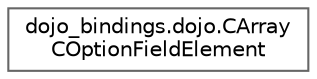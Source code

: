 digraph "Graphical Class Hierarchy"
{
 // LATEX_PDF_SIZE
  bgcolor="transparent";
  edge [fontname=Helvetica,fontsize=10,labelfontname=Helvetica,labelfontsize=10];
  node [fontname=Helvetica,fontsize=10,shape=box,height=0.2,width=0.4];
  rankdir="LR";
  Node0 [id="Node000000",label="dojo_bindings.dojo.CArray\lCOptionFieldElement",height=0.2,width=0.4,color="grey40", fillcolor="white", style="filled",URL="$structdojo__bindings_1_1dojo_1_1_c_array_c_option_field_element.html",tooltip=" "];
}
